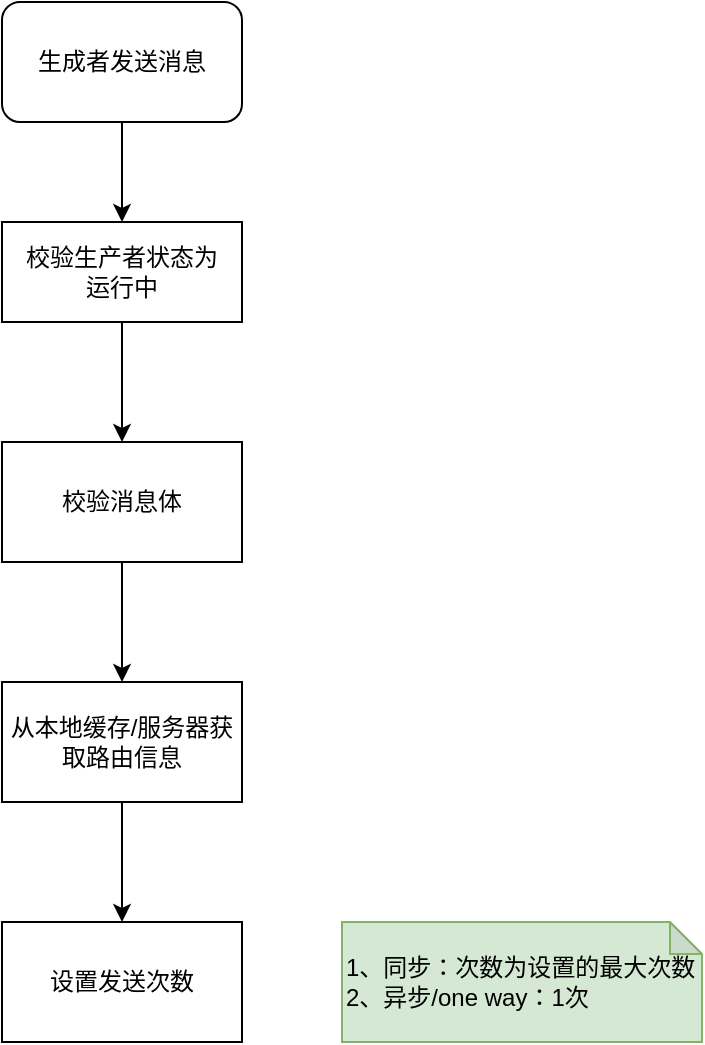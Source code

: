 <mxfile version="27.1.6">
  <diagram name="第 1 页" id="yRz_JiBpqECIeCpQgHZf">
    <mxGraphModel dx="2011" dy="1121" grid="1" gridSize="10" guides="1" tooltips="1" connect="1" arrows="1" fold="1" page="1" pageScale="1" pageWidth="827" pageHeight="1169" math="0" shadow="0">
      <root>
        <mxCell id="0" />
        <mxCell id="1" parent="0" />
        <mxCell id="tdjCtKz6qSctnSG7NvKi-10" value="" style="edgeStyle=orthogonalEdgeStyle;rounded=0;orthogonalLoop=1;jettySize=auto;html=1;" edge="1" parent="1" source="tdjCtKz6qSctnSG7NvKi-1" target="tdjCtKz6qSctnSG7NvKi-8">
          <mxGeometry relative="1" as="geometry" />
        </mxCell>
        <mxCell id="tdjCtKz6qSctnSG7NvKi-1" value="生成者发送消息" style="rounded=1;whiteSpace=wrap;html=1;" vertex="1" parent="1">
          <mxGeometry x="140" y="70" width="120" height="60" as="geometry" />
        </mxCell>
        <mxCell id="tdjCtKz6qSctnSG7NvKi-12" value="" style="edgeStyle=orthogonalEdgeStyle;rounded=0;orthogonalLoop=1;jettySize=auto;html=1;fontFamily=Helvetica;fontSize=12;fontColor=default;" edge="1" parent="1" source="tdjCtKz6qSctnSG7NvKi-8" target="tdjCtKz6qSctnSG7NvKi-11">
          <mxGeometry relative="1" as="geometry" />
        </mxCell>
        <mxCell id="tdjCtKz6qSctnSG7NvKi-8" value="校验生产者状态为&lt;div&gt;运行中&lt;/div&gt;" style="rounded=0;whiteSpace=wrap;html=1;" vertex="1" parent="1">
          <mxGeometry x="140" y="180" width="120" height="50" as="geometry" />
        </mxCell>
        <mxCell id="tdjCtKz6qSctnSG7NvKi-14" value="" style="edgeStyle=orthogonalEdgeStyle;rounded=0;orthogonalLoop=1;jettySize=auto;html=1;fontFamily=Helvetica;fontSize=12;fontColor=default;" edge="1" parent="1" source="tdjCtKz6qSctnSG7NvKi-11" target="tdjCtKz6qSctnSG7NvKi-13">
          <mxGeometry relative="1" as="geometry" />
        </mxCell>
        <mxCell id="tdjCtKz6qSctnSG7NvKi-11" value="校验消息体" style="whiteSpace=wrap;html=1;rounded=0;" vertex="1" parent="1">
          <mxGeometry x="140" y="290" width="120" height="60" as="geometry" />
        </mxCell>
        <mxCell id="tdjCtKz6qSctnSG7NvKi-16" value="" style="edgeStyle=orthogonalEdgeStyle;rounded=0;orthogonalLoop=1;jettySize=auto;html=1;fontFamily=Helvetica;fontSize=12;fontColor=default;" edge="1" parent="1" source="tdjCtKz6qSctnSG7NvKi-13" target="tdjCtKz6qSctnSG7NvKi-15">
          <mxGeometry relative="1" as="geometry" />
        </mxCell>
        <mxCell id="tdjCtKz6qSctnSG7NvKi-13" value="从本地缓存/服务器获取路由信息" style="whiteSpace=wrap;html=1;rounded=0;" vertex="1" parent="1">
          <mxGeometry x="140" y="410" width="120" height="60" as="geometry" />
        </mxCell>
        <mxCell id="tdjCtKz6qSctnSG7NvKi-15" value="设置发送次数" style="whiteSpace=wrap;html=1;rounded=0;" vertex="1" parent="1">
          <mxGeometry x="140" y="530" width="120" height="60" as="geometry" />
        </mxCell>
        <mxCell id="tdjCtKz6qSctnSG7NvKi-17" value="1、同步：次数为设置的最大次数&lt;div&gt;2、异步/one way：1次&lt;/div&gt;" style="shape=note;whiteSpace=wrap;html=1;backgroundOutline=1;darkOpacity=0.05;rounded=0;strokeColor=#82b366;align=left;verticalAlign=middle;fontFamily=Helvetica;fontSize=12;fillColor=#d5e8d4;size=16;" vertex="1" parent="1">
          <mxGeometry x="310" y="530" width="180" height="60" as="geometry" />
        </mxCell>
      </root>
    </mxGraphModel>
  </diagram>
</mxfile>
